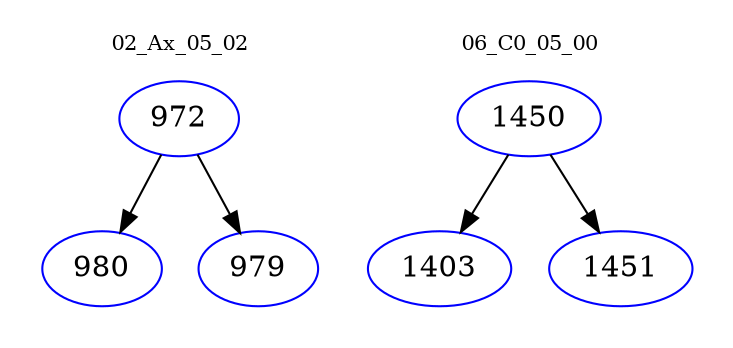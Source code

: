 digraph{
subgraph cluster_0 {
color = white
label = "02_Ax_05_02";
fontsize=10;
T0_972 [label="972", color="blue"]
T0_972 -> T0_980 [color="black"]
T0_980 [label="980", color="blue"]
T0_972 -> T0_979 [color="black"]
T0_979 [label="979", color="blue"]
}
subgraph cluster_1 {
color = white
label = "06_C0_05_00";
fontsize=10;
T1_1450 [label="1450", color="blue"]
T1_1450 -> T1_1403 [color="black"]
T1_1403 [label="1403", color="blue"]
T1_1450 -> T1_1451 [color="black"]
T1_1451 [label="1451", color="blue"]
}
}
